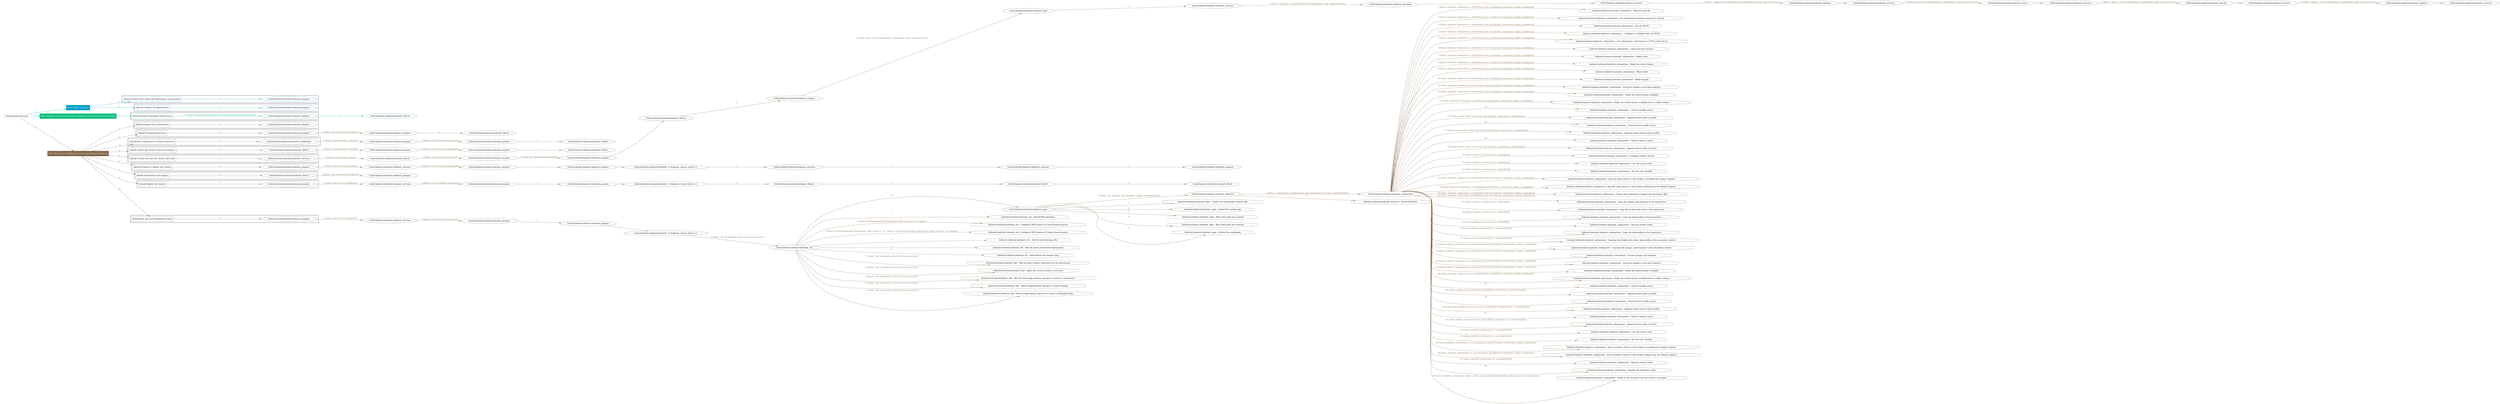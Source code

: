 digraph {
	graph [concentrate=true ordering=in rankdir=LR ratio=fill]
	edge [esep=5 sep=10]
	"kubeinit/playbook.yml" [id=root_node style=dotted]
	play_a00b20d2 [label="Play: Initial setup (1)" color="#039fc9" fontcolor="#ffffff" id=play_a00b20d2 shape=box style=filled tooltip=localhost]
	"kubeinit/playbook.yml" -> play_a00b20d2 [label="1 " color="#039fc9" fontcolor="#039fc9" id=edge_132c747d labeltooltip="1 " tooltip="1 "]
	subgraph "kubeinit.kubeinit.kubeinit_prepare" {
		role_2ebef977 [label="[role] kubeinit.kubeinit.kubeinit_prepare" color="#039fc9" id=role_2ebef977 tooltip="kubeinit.kubeinit.kubeinit_prepare"]
	}
	subgraph "kubeinit.kubeinit.kubeinit_prepare" {
		role_a22371ed [label="[role] kubeinit.kubeinit.kubeinit_prepare" color="#039fc9" id=role_a22371ed tooltip="kubeinit.kubeinit.kubeinit_prepare"]
	}
	subgraph "Play: Initial setup (1)" {
		play_a00b20d2 -> block_3db2f148 [label=1 color="#039fc9" fontcolor="#039fc9" id=edge_c7826193 labeltooltip=1 tooltip=1]
		subgraph cluster_block_3db2f148 {
			block_3db2f148 [label="[block] Gather facts about the deployment environment" color="#039fc9" id=block_3db2f148 labeltooltip="Gather facts about the deployment environment" shape=box tooltip="Gather facts about the deployment environment"]
			block_3db2f148 -> role_2ebef977 [label="1 " color="#039fc9" fontcolor="#039fc9" id=edge_3c41e23c labeltooltip="1 " tooltip="1 "]
		}
		play_a00b20d2 -> block_1c3f4b89 [label=2 color="#039fc9" fontcolor="#039fc9" id=edge_035593c6 labeltooltip=2 tooltip=2]
		subgraph cluster_block_1c3f4b89 {
			block_1c3f4b89 [label="[block] Prepare the hypervisors" color="#039fc9" id=block_1c3f4b89 labeltooltip="Prepare the hypervisors" shape=box tooltip="Prepare the hypervisors"]
			block_1c3f4b89 -> role_a22371ed [label="1 " color="#039fc9" fontcolor="#039fc9" id=edge_476cdb01 labeltooltip="1 " tooltip="1 "]
		}
	}
	play_6f5ecfb5 [label="Play: Prepare all hypervisor hosts to deploy service and cluster nodes (0)" color="#0cc07a" fontcolor="#ffffff" id=play_6f5ecfb5 shape=box style=filled tooltip="Play: Prepare all hypervisor hosts to deploy service and cluster nodes (0)"]
	"kubeinit/playbook.yml" -> play_6f5ecfb5 [label="2 " color="#0cc07a" fontcolor="#0cc07a" id=edge_efb1fdbf labeltooltip="2 " tooltip="2 "]
	subgraph "kubeinit.kubeinit.kubeinit_libvirt" {
		role_5cd519d1 [label="[role] kubeinit.kubeinit.kubeinit_libvirt" color="#0cc07a" id=role_5cd519d1 tooltip="kubeinit.kubeinit.kubeinit_libvirt"]
	}
	subgraph "kubeinit.kubeinit.kubeinit_prepare" {
		role_ea4a2857 [label="[role] kubeinit.kubeinit.kubeinit_prepare" color="#0cc07a" id=role_ea4a2857 tooltip="kubeinit.kubeinit.kubeinit_prepare"]
		role_ea4a2857 -> role_5cd519d1 [label="1 " color="#0cc07a" fontcolor="#0cc07a" id=edge_2c9260ae labeltooltip="1 " tooltip="1 "]
	}
	subgraph "Play: Prepare all hypervisor hosts to deploy service and cluster nodes (0)" {
		play_6f5ecfb5 -> block_d028ef0f [label=1 color="#0cc07a" fontcolor="#0cc07a" id=edge_e7b400aa labeltooltip=1 tooltip=1]
		subgraph cluster_block_d028ef0f {
			block_d028ef0f [label="[block] Prepare individual hypervisors" color="#0cc07a" id=block_d028ef0f labeltooltip="Prepare individual hypervisors" shape=box tooltip="Prepare individual hypervisors"]
			block_d028ef0f -> role_ea4a2857 [label="1 [when: inventory_hostname in hostvars['kubeinit-facts'].hypervisors]" color="#0cc07a" fontcolor="#0cc07a" id=edge_a7ad5789 labeltooltip="1 [when: inventory_hostname in hostvars['kubeinit-facts'].hypervisors]" tooltip="1 [when: inventory_hostname in hostvars['kubeinit-facts'].hypervisors]"]
		}
	}
	play_e134ed26 [label="Play: Run cluster deployment on prepared hypervisors (1)" color="#846748" fontcolor="#ffffff" id=play_e134ed26 shape=box style=filled tooltip=localhost]
	"kubeinit/playbook.yml" -> play_e134ed26 [label="3 " color="#846748" fontcolor="#846748" id=edge_800c6e82 labeltooltip="3 " tooltip="3 "]
	subgraph "kubeinit.kubeinit.kubeinit_prepare" {
		role_4a9887b5 [label="[role] kubeinit.kubeinit.kubeinit_prepare" color="#846748" id=role_4a9887b5 tooltip="kubeinit.kubeinit.kubeinit_prepare"]
	}
	subgraph "kubeinit.kubeinit.kubeinit_libvirt" {
		role_4f360199 [label="[role] kubeinit.kubeinit.kubeinit_libvirt" color="#846748" id=role_4f360199 tooltip="kubeinit.kubeinit.kubeinit_libvirt"]
	}
	subgraph "kubeinit.kubeinit.kubeinit_prepare" {
		role_fd67ac5b [label="[role] kubeinit.kubeinit.kubeinit_prepare" color="#846748" id=role_fd67ac5b tooltip="kubeinit.kubeinit.kubeinit_prepare"]
		role_fd67ac5b -> role_4f360199 [label="1 " color="#846748" fontcolor="#846748" id=edge_8d3b3e54 labeltooltip="1 " tooltip="1 "]
	}
	subgraph "kubeinit.kubeinit.kubeinit_prepare" {
		role_c5b03ec8 [label="[role] kubeinit.kubeinit.kubeinit_prepare" color="#846748" id=role_c5b03ec8 tooltip="kubeinit.kubeinit.kubeinit_prepare"]
		role_c5b03ec8 -> role_fd67ac5b [label="1 [when: not environment_prepared]" color="#846748" fontcolor="#846748" id=edge_a622c2c8 labeltooltip="1 [when: not environment_prepared]" tooltip="1 [when: not environment_prepared]"]
	}
	subgraph "kubeinit.kubeinit.kubeinit_libvirt" {
		role_87683a15 [label="[role] kubeinit.kubeinit.kubeinit_libvirt" color="#846748" id=role_87683a15 tooltip="kubeinit.kubeinit.kubeinit_libvirt"]
	}
	subgraph "kubeinit.kubeinit.kubeinit_prepare" {
		role_c22fefcb [label="[role] kubeinit.kubeinit.kubeinit_prepare" color="#846748" id=role_c22fefcb tooltip="kubeinit.kubeinit.kubeinit_prepare"]
		role_c22fefcb -> role_87683a15 [label="1 " color="#846748" fontcolor="#846748" id=edge_7d8d9f0f labeltooltip="1 " tooltip="1 "]
	}
	subgraph "kubeinit.kubeinit.kubeinit_prepare" {
		role_f8587dfc [label="[role] kubeinit.kubeinit.kubeinit_prepare" color="#846748" id=role_f8587dfc tooltip="kubeinit.kubeinit.kubeinit_prepare"]
		role_f8587dfc -> role_c22fefcb [label="1 [when: not environment_prepared]" color="#846748" fontcolor="#846748" id=edge_96d4c423 labeltooltip="1 [when: not environment_prepared]" tooltip="1 [when: not environment_prepared]"]
	}
	subgraph "kubeinit.kubeinit.kubeinit_validations" {
		role_d264ed26 [label="[role] kubeinit.kubeinit.kubeinit_validations" color="#846748" id=role_d264ed26 tooltip="kubeinit.kubeinit.kubeinit_validations"]
		role_d264ed26 -> role_f8587dfc [label="1 [when: not hypervisors_cleaned]" color="#846748" fontcolor="#846748" id=edge_e9b90038 labeltooltip="1 [when: not hypervisors_cleaned]" tooltip="1 [when: not hypervisors_cleaned]"]
	}
	subgraph "kubeinit.kubeinit.kubeinit_libvirt" {
		role_c325aa71 [label="[role] kubeinit.kubeinit.kubeinit_libvirt" color="#846748" id=role_c325aa71 tooltip="kubeinit.kubeinit.kubeinit_libvirt"]
	}
	subgraph "kubeinit.kubeinit.kubeinit_prepare" {
		role_740506e5 [label="[role] kubeinit.kubeinit.kubeinit_prepare" color="#846748" id=role_740506e5 tooltip="kubeinit.kubeinit.kubeinit_prepare"]
		role_740506e5 -> role_c325aa71 [label="1 " color="#846748" fontcolor="#846748" id=edge_ed3e0d08 labeltooltip="1 " tooltip="1 "]
	}
	subgraph "kubeinit.kubeinit.kubeinit_prepare" {
		role_a6cbbd68 [label="[role] kubeinit.kubeinit.kubeinit_prepare" color="#846748" id=role_a6cbbd68 tooltip="kubeinit.kubeinit.kubeinit_prepare"]
		role_a6cbbd68 -> role_740506e5 [label="1 [when: not environment_prepared]" color="#846748" fontcolor="#846748" id=edge_0f4193e9 labeltooltip="1 [when: not environment_prepared]" tooltip="1 [when: not environment_prepared]"]
	}
	subgraph "kubeinit.kubeinit.kubeinit_libvirt" {
		role_a31e4c7b [label="[role] kubeinit.kubeinit.kubeinit_libvirt" color="#846748" id=role_a31e4c7b tooltip="kubeinit.kubeinit.kubeinit_libvirt"]
		role_a31e4c7b -> role_a6cbbd68 [label="1 [when: not hypervisors_cleaned]" color="#846748" fontcolor="#846748" id=edge_f3ea4a6d labeltooltip="1 [when: not hypervisors_cleaned]" tooltip="1 [when: not hypervisors_cleaned]"]
	}
	subgraph "kubeinit.kubeinit.kubeinit_services" {
		role_ce95ff40 [label="[role] kubeinit.kubeinit.kubeinit_services" color="#846748" id=role_ce95ff40 tooltip="kubeinit.kubeinit.kubeinit_services"]
	}
	subgraph "kubeinit.kubeinit.kubeinit_registry" {
		role_382c8f1c [label="[role] kubeinit.kubeinit.kubeinit_registry" color="#846748" id=role_382c8f1c tooltip="kubeinit.kubeinit.kubeinit_registry"]
		role_382c8f1c -> role_ce95ff40 [label="1 " color="#846748" fontcolor="#846748" id=edge_7f1e09dc labeltooltip="1 " tooltip="1 "]
	}
	subgraph "kubeinit.kubeinit.kubeinit_services" {
		role_ca11fb03 [label="[role] kubeinit.kubeinit.kubeinit_services" color="#846748" id=role_ca11fb03 tooltip="kubeinit.kubeinit.kubeinit_services"]
		role_ca11fb03 -> role_382c8f1c [label="1 [when: 'registry' in hostvars[kubeinit_deployment_node_name].services]" color="#846748" fontcolor="#846748" id=edge_636ce687 labeltooltip="1 [when: 'registry' in hostvars[kubeinit_deployment_node_name].services]" tooltip="1 [when: 'registry' in hostvars[kubeinit_deployment_node_name].services]"]
	}
	subgraph "kubeinit.kubeinit.kubeinit_apache" {
		role_fa53d25f [label="[role] kubeinit.kubeinit.kubeinit_apache" color="#846748" id=role_fa53d25f tooltip="kubeinit.kubeinit.kubeinit_apache"]
		role_fa53d25f -> role_ca11fb03 [label="1 " color="#846748" fontcolor="#846748" id=edge_83d0daec labeltooltip="1 " tooltip="1 "]
	}
	subgraph "kubeinit.kubeinit.kubeinit_services" {
		role_d52f5a54 [label="[role] kubeinit.kubeinit.kubeinit_services" color="#846748" id=role_d52f5a54 tooltip="kubeinit.kubeinit.kubeinit_services"]
		role_d52f5a54 -> role_fa53d25f [label="1 [when: 'apache' in hostvars[kubeinit_deployment_node_name].services]" color="#846748" fontcolor="#846748" id=edge_1951a5fe labeltooltip="1 [when: 'apache' in hostvars[kubeinit_deployment_node_name].services]" tooltip="1 [when: 'apache' in hostvars[kubeinit_deployment_node_name].services]"]
	}
	subgraph "kubeinit.kubeinit.kubeinit_nexus" {
		role_a3642147 [label="[role] kubeinit.kubeinit.kubeinit_nexus" color="#846748" id=role_a3642147 tooltip="kubeinit.kubeinit.kubeinit_nexus"]
		role_a3642147 -> role_d52f5a54 [label="1 " color="#846748" fontcolor="#846748" id=edge_a206d997 labeltooltip="1 " tooltip="1 "]
	}
	subgraph "kubeinit.kubeinit.kubeinit_services" {
		role_adffaf62 [label="[role] kubeinit.kubeinit.kubeinit_services" color="#846748" id=role_adffaf62 tooltip="kubeinit.kubeinit.kubeinit_services"]
		role_adffaf62 -> role_a3642147 [label="1 [when: 'nexus' in hostvars[kubeinit_deployment_node_name].services]" color="#846748" fontcolor="#846748" id=edge_bc378607 labeltooltip="1 [when: 'nexus' in hostvars[kubeinit_deployment_node_name].services]" tooltip="1 [when: 'nexus' in hostvars[kubeinit_deployment_node_name].services]"]
	}
	subgraph "kubeinit.kubeinit.kubeinit_haproxy" {
		role_5db7946e [label="[role] kubeinit.kubeinit.kubeinit_haproxy" color="#846748" id=role_5db7946e tooltip="kubeinit.kubeinit.kubeinit_haproxy"]
		role_5db7946e -> role_adffaf62 [label="1 " color="#846748" fontcolor="#846748" id=edge_e5adfaf1 labeltooltip="1 " tooltip="1 "]
	}
	subgraph "kubeinit.kubeinit.kubeinit_services" {
		role_53c39d64 [label="[role] kubeinit.kubeinit.kubeinit_services" color="#846748" id=role_53c39d64 tooltip="kubeinit.kubeinit.kubeinit_services"]
		role_53c39d64 -> role_5db7946e [label="1 [when: 'haproxy' in hostvars[kubeinit_deployment_node_name].services]" color="#846748" fontcolor="#846748" id=edge_70070496 labeltooltip="1 [when: 'haproxy' in hostvars[kubeinit_deployment_node_name].services]" tooltip="1 [when: 'haproxy' in hostvars[kubeinit_deployment_node_name].services]"]
	}
	subgraph "kubeinit.kubeinit.kubeinit_dnsmasq" {
		role_63e901c4 [label="[role] kubeinit.kubeinit.kubeinit_dnsmasq" color="#846748" id=role_63e901c4 tooltip="kubeinit.kubeinit.kubeinit_dnsmasq"]
		role_63e901c4 -> role_53c39d64 [label="1 " color="#846748" fontcolor="#846748" id=edge_e3c0cf3b labeltooltip="1 " tooltip="1 "]
	}
	subgraph "kubeinit.kubeinit.kubeinit_services" {
		role_d77b2276 [label="[role] kubeinit.kubeinit.kubeinit_services" color="#846748" id=role_d77b2276 tooltip="kubeinit.kubeinit.kubeinit_services"]
		role_d77b2276 -> role_63e901c4 [label="1 [when: 'dnsmasq' in hostvars[kubeinit_deployment_node_name].services]" color="#846748" fontcolor="#846748" id=edge_1a65099a labeltooltip="1 [when: 'dnsmasq' in hostvars[kubeinit_deployment_node_name].services]" tooltip="1 [when: 'dnsmasq' in hostvars[kubeinit_deployment_node_name].services]"]
	}
	subgraph "kubeinit.kubeinit.kubeinit_bind" {
		role_e69a4b8b [label="[role] kubeinit.kubeinit.kubeinit_bind" color="#846748" id=role_e69a4b8b tooltip="kubeinit.kubeinit.kubeinit_bind"]
		role_e69a4b8b -> role_d77b2276 [label="1 " color="#846748" fontcolor="#846748" id=edge_4f7e9da8 labeltooltip="1 " tooltip="1 "]
	}
	subgraph "kubeinit.kubeinit.kubeinit_prepare" {
		role_009ad46e [label="[role] kubeinit.kubeinit.kubeinit_prepare" color="#846748" id=role_009ad46e tooltip="kubeinit.kubeinit.kubeinit_prepare"]
		role_009ad46e -> role_e69a4b8b [label="1 [when: 'bind' in hostvars[kubeinit_deployment_node_name].services]" color="#846748" fontcolor="#846748" id=edge_e29c549e labeltooltip="1 [when: 'bind' in hostvars[kubeinit_deployment_node_name].services]" tooltip="1 [when: 'bind' in hostvars[kubeinit_deployment_node_name].services]"]
	}
	subgraph "kubeinit.kubeinit.kubeinit_libvirt" {
		role_12bd8be7 [label="[role] kubeinit.kubeinit.kubeinit_libvirt" color="#846748" id=role_12bd8be7 tooltip="kubeinit.kubeinit.kubeinit_libvirt"]
		role_12bd8be7 -> role_009ad46e [label="1 " color="#846748" fontcolor="#846748" id=edge_9cd0e9e0 labeltooltip="1 " tooltip="1 "]
	}
	subgraph "kubeinit.kubeinit.kubeinit_prepare" {
		role_48c2afa7 [label="[role] kubeinit.kubeinit.kubeinit_prepare" color="#846748" id=role_48c2afa7 tooltip="kubeinit.kubeinit.kubeinit_prepare"]
		role_48c2afa7 -> role_12bd8be7 [label="1 " color="#846748" fontcolor="#846748" id=edge_358870c9 labeltooltip="1 " tooltip="1 "]
	}
	subgraph "kubeinit.kubeinit.kubeinit_prepare" {
		role_58c58d55 [label="[role] kubeinit.kubeinit.kubeinit_prepare" color="#846748" id=role_58c58d55 tooltip="kubeinit.kubeinit.kubeinit_prepare"]
		role_58c58d55 -> role_48c2afa7 [label="1 [when: not environment_prepared]" color="#846748" fontcolor="#846748" id=edge_57b161c9 labeltooltip="1 [when: not environment_prepared]" tooltip="1 [when: not environment_prepared]"]
	}
	subgraph "kubeinit.kubeinit.kubeinit_libvirt" {
		role_df78c24c [label="[role] kubeinit.kubeinit.kubeinit_libvirt" color="#846748" id=role_df78c24c tooltip="kubeinit.kubeinit.kubeinit_libvirt"]
		role_df78c24c -> role_58c58d55 [label="1 [when: not hypervisors_cleaned]" color="#846748" fontcolor="#846748" id=edge_5b501bbd labeltooltip="1 [when: not hypervisors_cleaned]" tooltip="1 [when: not hypervisors_cleaned]"]
	}
	subgraph "kubeinit.kubeinit.kubeinit_services" {
		role_1e4c1fb5 [label="[role] kubeinit.kubeinit.kubeinit_services" color="#846748" id=role_1e4c1fb5 tooltip="kubeinit.kubeinit.kubeinit_services"]
		role_1e4c1fb5 -> role_df78c24c [label="1 [when: not network_created]" color="#846748" fontcolor="#846748" id=edge_a66929d1 labeltooltip="1 [when: not network_created]" tooltip="1 [when: not network_created]"]
	}
	subgraph "kubeinit.kubeinit.kubeinit_prepare" {
		role_dde4d39c [label="[role] kubeinit.kubeinit.kubeinit_prepare" color="#846748" id=role_dde4d39c tooltip="kubeinit.kubeinit.kubeinit_prepare"]
	}
	subgraph "kubeinit.kubeinit.kubeinit_services" {
		role_0b308856 [label="[role] kubeinit.kubeinit.kubeinit_services" color="#846748" id=role_0b308856 tooltip="kubeinit.kubeinit.kubeinit_services"]
		role_0b308856 -> role_dde4d39c [label="1 " color="#846748" fontcolor="#846748" id=edge_389929e2 labeltooltip="1 " tooltip="1 "]
	}
	subgraph "kubeinit.kubeinit.kubeinit_services" {
		role_38185746 [label="[role] kubeinit.kubeinit.kubeinit_services" color="#846748" id=role_38185746 tooltip="kubeinit.kubeinit.kubeinit_services"]
		role_38185746 -> role_0b308856 [label="1 " color="#846748" fontcolor="#846748" id=edge_74334aca labeltooltip="1 " tooltip="1 "]
	}
	subgraph "kubeinit.kubeinit.kubeinit_{{ kubeinit_cluster_distro }}" {
		role_763a0b13 [label="[role] kubeinit.kubeinit.kubeinit_{{ kubeinit_cluster_distro }}" color="#846748" id=role_763a0b13 tooltip="kubeinit.kubeinit.kubeinit_{{ kubeinit_cluster_distro }}"]
		role_763a0b13 -> role_38185746 [label="1 " color="#846748" fontcolor="#846748" id=edge_e6d3e019 labeltooltip="1 " tooltip="1 "]
	}
	subgraph "kubeinit.kubeinit.kubeinit_prepare" {
		role_3f881f68 [label="[role] kubeinit.kubeinit.kubeinit_prepare" color="#846748" id=role_3f881f68 tooltip="kubeinit.kubeinit.kubeinit_prepare"]
		role_3f881f68 -> role_763a0b13 [label="1 " color="#846748" fontcolor="#846748" id=edge_07883fa5 labeltooltip="1 " tooltip="1 "]
	}
	subgraph "kubeinit.kubeinit.kubeinit_prepare" {
		role_e0560117 [label="[role] kubeinit.kubeinit.kubeinit_prepare" color="#846748" id=role_e0560117 tooltip="kubeinit.kubeinit.kubeinit_prepare"]
		role_e0560117 -> role_3f881f68 [label="1 " color="#846748" fontcolor="#846748" id=edge_8e7cdda5 labeltooltip="1 " tooltip="1 "]
	}
	subgraph "kubeinit.kubeinit.kubeinit_services" {
		role_94e26ad2 [label="[role] kubeinit.kubeinit.kubeinit_services" color="#846748" id=role_94e26ad2 tooltip="kubeinit.kubeinit.kubeinit_services"]
		role_94e26ad2 -> role_e0560117 [label="1 [when: not environment_prepared]" color="#846748" fontcolor="#846748" id=edge_685a9653 labeltooltip="1 [when: not environment_prepared]" tooltip="1 [when: not environment_prepared]"]
	}
	subgraph "kubeinit.kubeinit.kubeinit_prepare" {
		role_56a9c671 [label="[role] kubeinit.kubeinit.kubeinit_prepare" color="#846748" id=role_56a9c671 tooltip="kubeinit.kubeinit.kubeinit_prepare"]
		role_56a9c671 -> role_94e26ad2 [label="1 [when: not services_prepared]" color="#846748" fontcolor="#846748" id=edge_604e95d0 labeltooltip="1 [when: not services_prepared]" tooltip="1 [when: not services_prepared]"]
	}
	subgraph "kubeinit.kubeinit.kubeinit_prepare" {
		role_f8b99062 [label="[role] kubeinit.kubeinit.kubeinit_prepare" color="#846748" id=role_f8b99062 tooltip="kubeinit.kubeinit.kubeinit_prepare"]
	}
	subgraph "kubeinit.kubeinit.kubeinit_libvirt" {
		role_1750cc1e [label="[role] kubeinit.kubeinit.kubeinit_libvirt" color="#846748" id=role_1750cc1e tooltip="kubeinit.kubeinit.kubeinit_libvirt"]
		role_1750cc1e -> role_f8b99062 [label="1 [when: not environment_prepared]" color="#846748" fontcolor="#846748" id=edge_ecf6e7ea labeltooltip="1 [when: not environment_prepared]" tooltip="1 [when: not environment_prepared]"]
	}
	subgraph "kubeinit.kubeinit.kubeinit_libvirt" {
		role_93dc353d [label="[role] kubeinit.kubeinit.kubeinit_libvirt" color="#846748" id=role_93dc353d tooltip="kubeinit.kubeinit.kubeinit_libvirt"]
	}
	subgraph "kubeinit.kubeinit.kubeinit_libvirt" {
		role_6fa7d734 [label="[role] kubeinit.kubeinit.kubeinit_libvirt" color="#846748" id=role_6fa7d734 tooltip="kubeinit.kubeinit.kubeinit_libvirt"]
		role_6fa7d734 -> role_93dc353d [label="1 " color="#846748" fontcolor="#846748" id=edge_212b774c labeltooltip="1 " tooltip="1 "]
	}
	subgraph "kubeinit.kubeinit.kubeinit_libvirt" {
		role_1175ffe0 [label="[role] kubeinit.kubeinit.kubeinit_libvirt" color="#846748" id=role_1175ffe0 tooltip="kubeinit.kubeinit.kubeinit_libvirt"]
		role_1175ffe0 -> role_6fa7d734 [label="1 " color="#846748" fontcolor="#846748" id=edge_0654b4d1 labeltooltip="1 " tooltip="1 "]
	}
	subgraph "kubeinit.kubeinit.kubeinit_{{ kubeinit_cluster_distro }}" {
		role_dbf16c50 [label="[role] kubeinit.kubeinit.kubeinit_{{ kubeinit_cluster_distro }}" color="#846748" id=role_dbf16c50 tooltip="kubeinit.kubeinit.kubeinit_{{ kubeinit_cluster_distro }}"]
		role_dbf16c50 -> role_1175ffe0 [label="1 " color="#846748" fontcolor="#846748" id=edge_9076f462 labeltooltip="1 " tooltip="1 "]
	}
	subgraph "kubeinit.kubeinit.kubeinit_prepare" {
		role_7b4aedeb [label="[role] kubeinit.kubeinit.kubeinit_prepare" color="#846748" id=role_7b4aedeb tooltip="kubeinit.kubeinit.kubeinit_prepare"]
		role_7b4aedeb -> role_dbf16c50 [label="1 " color="#846748" fontcolor="#846748" id=edge_77908b6f labeltooltip="1 " tooltip="1 "]
	}
	subgraph "kubeinit.kubeinit.kubeinit_prepare" {
		role_6a7f103e [label="[role] kubeinit.kubeinit.kubeinit_prepare" color="#846748" id=role_6a7f103e tooltip="kubeinit.kubeinit.kubeinit_prepare"]
		role_6a7f103e -> role_7b4aedeb [label="1 " color="#846748" fontcolor="#846748" id=edge_22a4b351 labeltooltip="1 " tooltip="1 "]
	}
	subgraph "kubeinit.kubeinit.kubeinit_services" {
		role_d98122f8 [label="[role] kubeinit.kubeinit.kubeinit_services" color="#846748" id=role_d98122f8 tooltip="kubeinit.kubeinit.kubeinit_services"]
		role_d98122f8 -> role_6a7f103e [label="1 [when: not environment_prepared]" color="#846748" fontcolor="#846748" id=edge_bef621c7 labeltooltip="1 [when: not environment_prepared]" tooltip="1 [when: not environment_prepared]"]
	}
	subgraph "kubeinit.kubeinit.kubeinit_prepare" {
		role_76e59167 [label="[role] kubeinit.kubeinit.kubeinit_prepare" color="#846748" id=role_76e59167 tooltip="kubeinit.kubeinit.kubeinit_prepare"]
		role_76e59167 -> role_d98122f8 [label="1 [when: not services_prepared]" color="#846748" fontcolor="#846748" id=edge_1d49f962 labeltooltip="1 [when: not services_prepared]" tooltip="1 [when: not services_prepared]"]
	}
	subgraph "kubeinit.kubeinit.kubeinit_submariner" {
		role_4130150e [label="[role] kubeinit.kubeinit.kubeinit_submariner" color="#846748" id=role_4130150e tooltip="kubeinit.kubeinit.kubeinit_submariner"]
		task_443047b4 [label="kubeinit.kubeinit.kubeinit_submariner : Remove repo file" color="#846748" id=task_443047b4 shape=octagon tooltip="kubeinit.kubeinit.kubeinit_submariner : Remove repo file"]
		role_4130150e -> task_443047b4 [label="1 [when: kubeinit_submariner_is_broker|bool and not kubeinit_submariner_deploy_stable|bool]" color="#846748" fontcolor="#846748" id=edge_d341cd9a labeltooltip="1 [when: kubeinit_submariner_is_broker|bool and not kubeinit_submariner_deploy_stable|bool]" tooltip="1 [when: kubeinit_submariner_is_broker|bool and not kubeinit_submariner_deploy_stable|bool]"]
		task_8ac2a55c [label="kubeinit.kubeinit.kubeinit_submariner : Get submariner-operator repository content" color="#846748" id=task_8ac2a55c shape=octagon tooltip="kubeinit.kubeinit.kubeinit_submariner : Get submariner-operator repository content"]
		role_4130150e -> task_8ac2a55c [label="2 [when: kubeinit_submariner_is_broker|bool and not kubeinit_submariner_deploy_stable|bool]" color="#846748" fontcolor="#846748" id=edge_f02659e2 labeltooltip="2 [when: kubeinit_submariner_is_broker|bool and not kubeinit_submariner_deploy_stable|bool]" tooltip="2 [when: kubeinit_submariner_is_broker|bool and not kubeinit_submariner_deploy_stable|bool]"]
		task_9e3eb20c [label="kubeinit.kubeinit.kubeinit_submariner : Get the PR ID" color="#846748" id=task_9e3eb20c shape=octagon tooltip="kubeinit.kubeinit.kubeinit_submariner : Get the PR ID"]
		role_4130150e -> task_9e3eb20c [label="3 [when: kubeinit_submariner_is_broker|bool and not kubeinit_submariner_deploy_stable|bool]" color="#846748" fontcolor="#846748" id=edge_dba4abd1 labeltooltip="3 [when: kubeinit_submariner_is_broker|bool and not kubeinit_submariner_deploy_stable|bool]" tooltip="3 [when: kubeinit_submariner_is_broker|bool and not kubeinit_submariner_deploy_stable|bool]"]
		task_f954184b [label="kubeinit.kubeinit.kubeinit_submariner : Configure a variable with the PR ID" color="#846748" id=task_f954184b shape=octagon tooltip="kubeinit.kubeinit.kubeinit_submariner : Configure a variable with the PR ID"]
		role_4130150e -> task_f954184b [label="4 [when: kubeinit_submariner_is_broker|bool and not kubeinit_submariner_deploy_stable|bool]" color="#846748" fontcolor="#846748" id=edge_2e92c28a labeltooltip="4 [when: kubeinit_submariner_is_broker|bool and not kubeinit_submariner_deploy_stable|bool]" tooltip="4 [when: kubeinit_submariner_is_broker|bool and not kubeinit_submariner_deploy_stable|bool]"]
		task_9a6837e4 [label="kubeinit.kubeinit.kubeinit_submariner : Get submariner code based on a PR or from devel" color="#846748" id=task_9a6837e4 shape=octagon tooltip="kubeinit.kubeinit.kubeinit_submariner : Get submariner code based on a PR or from devel"]
		role_4130150e -> task_9a6837e4 [label="5 [when: kubeinit_submariner_is_broker|bool and not kubeinit_submariner_deploy_stable|bool]" color="#846748" fontcolor="#846748" id=edge_79e6c4b5 labeltooltip="5 [when: kubeinit_submariner_is_broker|bool and not kubeinit_submariner_deploy_stable|bool]" tooltip="5 [when: kubeinit_submariner_is_broker|bool and not kubeinit_submariner_deploy_stable|bool]"]
		task_2d764e11 [label="kubeinit.kubeinit.kubeinit_submariner : Clean previous images" color="#846748" id=task_2d764e11 shape=octagon tooltip="kubeinit.kubeinit.kubeinit_submariner : Clean previous images"]
		role_4130150e -> task_2d764e11 [label="6 [when: kubeinit_submariner_is_broker|bool and not kubeinit_submariner_deploy_stable|bool]" color="#846748" fontcolor="#846748" id=edge_1fd60c90 labeltooltip="6 [when: kubeinit_submariner_is_broker|bool and not kubeinit_submariner_deploy_stable|bool]" tooltip="6 [when: kubeinit_submariner_is_broker|bool and not kubeinit_submariner_deploy_stable|bool]"]
		task_45ebe399 [label="kubeinit.kubeinit.kubeinit_submariner : Make clean" color="#846748" id=task_45ebe399 shape=octagon tooltip="kubeinit.kubeinit.kubeinit_submariner : Make clean"]
		role_4130150e -> task_45ebe399 [label="7 [when: kubeinit_submariner_is_broker|bool and not kubeinit_submariner_deploy_stable|bool]" color="#846748" fontcolor="#846748" id=edge_8b296d6f labeltooltip="7 [when: kubeinit_submariner_is_broker|bool and not kubeinit_submariner_deploy_stable|bool]" tooltip="7 [when: kubeinit_submariner_is_broker|bool and not kubeinit_submariner_deploy_stable|bool]"]
		task_abbbabd9 [label="kubeinit.kubeinit.kubeinit_submariner : Make the subctl binary" color="#846748" id=task_abbbabd9 shape=octagon tooltip="kubeinit.kubeinit.kubeinit_submariner : Make the subctl binary"]
		role_4130150e -> task_abbbabd9 [label="8 [when: kubeinit_submariner_is_broker|bool and not kubeinit_submariner_deploy_stable|bool]" color="#846748" fontcolor="#846748" id=edge_8f669392 labeltooltip="8 [when: kubeinit_submariner_is_broker|bool and not kubeinit_submariner_deploy_stable|bool]" tooltip="8 [when: kubeinit_submariner_is_broker|bool and not kubeinit_submariner_deploy_stable|bool]"]
		task_59830536 [label="kubeinit.kubeinit.kubeinit_submariner : Make build" color="#846748" id=task_59830536 shape=octagon tooltip="kubeinit.kubeinit.kubeinit_submariner : Make build"]
		role_4130150e -> task_59830536 [label="9 [when: kubeinit_submariner_is_broker|bool and not kubeinit_submariner_deploy_stable|bool]" color="#846748" fontcolor="#846748" id=edge_fc3691b5 labeltooltip="9 [when: kubeinit_submariner_is_broker|bool and not kubeinit_submariner_deploy_stable|bool]" tooltip="9 [when: kubeinit_submariner_is_broker|bool and not kubeinit_submariner_deploy_stable|bool]"]
		task_b719daae [label="kubeinit.kubeinit.kubeinit_submariner : Make images" color="#846748" id=task_b719daae shape=octagon tooltip="kubeinit.kubeinit.kubeinit_submariner : Make images"]
		role_4130150e -> task_b719daae [label="10 [when: kubeinit_submariner_is_broker|bool and not kubeinit_submariner_deploy_stable|bool]" color="#846748" fontcolor="#846748" id=edge_c0ecca57 labeltooltip="10 [when: kubeinit_submariner_is_broker|bool and not kubeinit_submariner_deploy_stable|bool]" tooltip="10 [when: kubeinit_submariner_is_broker|bool and not kubeinit_submariner_deploy_stable|bool]"]
		task_1749282c [label="kubeinit.kubeinit.kubeinit_submariner : Push the images to the local registry" color="#846748" id=task_1749282c shape=octagon tooltip="kubeinit.kubeinit.kubeinit_submariner : Push the images to the local registry"]
		role_4130150e -> task_1749282c [label="11 [when: kubeinit_submariner_is_broker|bool and not kubeinit_submariner_deploy_stable|bool]" color="#846748" fontcolor="#846748" id=edge_444cc015 labeltooltip="11 [when: kubeinit_submariner_is_broker|bool and not kubeinit_submariner_deploy_stable|bool]" tooltip="11 [when: kubeinit_submariner_is_broker|bool and not kubeinit_submariner_deploy_stable|bool]"]
		task_d39d0063 [label="kubeinit.kubeinit.kubeinit_submariner : Make the subctl binary available" color="#846748" id=task_d39d0063 shape=octagon tooltip="kubeinit.kubeinit.kubeinit_submariner : Make the subctl binary available"]
		role_4130150e -> task_d39d0063 [label="12 [when: kubeinit_submariner_is_broker|bool and not kubeinit_submariner_deploy_stable|bool]" color="#846748" fontcolor="#846748" id=edge_73aa4dc6 labeltooltip="12 [when: kubeinit_submariner_is_broker|bool and not kubeinit_submariner_deploy_stable|bool]" tooltip="12 [when: kubeinit_submariner_is_broker|bool and not kubeinit_submariner_deploy_stable|bool]"]
		task_80710cf3 [label="kubeinit.kubeinit.kubeinit_submariner : Make the subctl binary available from a stable release" color="#846748" id=task_80710cf3 shape=octagon tooltip="kubeinit.kubeinit.kubeinit_submariner : Make the subctl binary available from a stable release"]
		role_4130150e -> task_80710cf3 [label="13 [when: kubeinit_submariner_is_broker|bool and kubeinit_submariner_deploy_stable|bool]" color="#846748" fontcolor="#846748" id=edge_e4f94011 labeltooltip="13 [when: kubeinit_submariner_is_broker|bool and kubeinit_submariner_deploy_stable|bool]" tooltip="13 [when: kubeinit_submariner_is_broker|bool and kubeinit_submariner_deploy_stable|bool]"]
		task_40c8fdf7 [label="kubeinit.kubeinit.kubeinit_submariner : Check if profile exists" color="#846748" id=task_40c8fdf7 shape=octagon tooltip="kubeinit.kubeinit.kubeinit_submariner : Check if profile exists"]
		role_4130150e -> task_40c8fdf7 [label="14 " color="#846748" fontcolor="#846748" id=edge_a46b88da labeltooltip="14 " tooltip="14 "]
		task_b86096a1 [label="kubeinit.kubeinit.kubeinit_submariner : Append subctl path to profile" color="#846748" id=task_b86096a1 shape=octagon tooltip="kubeinit.kubeinit.kubeinit_submariner : Append subctl path to profile"]
		role_4130150e -> task_b86096a1 [label="15 [when: profile_exists.stat.exists and kubeinit_submariner_is_broker|bool]" color="#846748" fontcolor="#846748" id=edge_d10efb6e labeltooltip="15 [when: profile_exists.stat.exists and kubeinit_submariner_is_broker|bool]" tooltip="15 [when: profile_exists.stat.exists and kubeinit_submariner_is_broker|bool]"]
		task_de2a0e44 [label="kubeinit.kubeinit.kubeinit_submariner : Check if bash_profile exists" color="#846748" id=task_de2a0e44 shape=octagon tooltip="kubeinit.kubeinit.kubeinit_submariner : Check if bash_profile exists"]
		role_4130150e -> task_de2a0e44 [label="16 " color="#846748" fontcolor="#846748" id=edge_2a31010f labeltooltip="16 " tooltip="16 "]
		task_6735e633 [label="kubeinit.kubeinit.kubeinit_submariner : Append subctl path to bash_profile" color="#846748" id=task_6735e633 shape=octagon tooltip="kubeinit.kubeinit.kubeinit_submariner : Append subctl path to bash_profile"]
		role_4130150e -> task_6735e633 [label="17 [when: bash_profile_exists.stat.exists and kubeinit_submariner_is_broker|bool]" color="#846748" fontcolor="#846748" id=edge_02d330af labeltooltip="17 [when: bash_profile_exists.stat.exists and kubeinit_submariner_is_broker|bool]" tooltip="17 [when: bash_profile_exists.stat.exists and kubeinit_submariner_is_broker|bool]"]
		task_79b51aec [label="kubeinit.kubeinit.kubeinit_submariner : Check if bashrc exists" color="#846748" id=task_79b51aec shape=octagon tooltip="kubeinit.kubeinit.kubeinit_submariner : Check if bashrc exists"]
		role_4130150e -> task_79b51aec [label="18 " color="#846748" fontcolor="#846748" id=edge_b2ab9363 labeltooltip="18 " tooltip="18 "]
		task_424513a8 [label="kubeinit.kubeinit.kubeinit_submariner : Append subctl path to bashrc" color="#846748" id=task_424513a8 shape=octagon tooltip="kubeinit.kubeinit.kubeinit_submariner : Append subctl path to bashrc"]
		role_4130150e -> task_424513a8 [label="19 [when: bashrc_exists.stat.exists and kubeinit_submariner_is_broker|bool]" color="#846748" fontcolor="#846748" id=edge_71cf73e1 labeltooltip="19 [when: bashrc_exists.stat.exists and kubeinit_submariner_is_broker|bool]" tooltip="19 [when: bashrc_exists.stat.exists and kubeinit_submariner_is_broker|bool]"]
		task_bb5c5354 [label="kubeinit.kubeinit.kubeinit_submariner : Configure broker cluster" color="#846748" id=task_bb5c5354 shape=octagon tooltip="kubeinit.kubeinit.kubeinit_submariner : Configure broker cluster"]
		role_4130150e -> task_bb5c5354 [label="20 [when: kubeinit_submariner_is_broker|bool]" color="#846748" fontcolor="#846748" id=edge_7007fdf9 labeltooltip="20 [when: kubeinit_submariner_is_broker|bool]" tooltip="20 [when: kubeinit_submariner_is_broker|bool]"]
		task_f8e49cb9 [label="kubeinit.kubeinit.kubeinit_submariner : Get the service cidr" color="#846748" id=task_f8e49cb9 shape=octagon tooltip="kubeinit.kubeinit.kubeinit_submariner : Get the service cidr"]
		role_4130150e -> task_f8e49cb9 [label="21 [when: kubeinit_submariner_is_broker|bool]" color="#846748" fontcolor="#846748" id=edge_b2fa6f04 labeltooltip="21 [when: kubeinit_submariner_is_broker|bool]" tooltip="21 [when: kubeinit_submariner_is_broker|bool]"]
		task_8ff3fba6 [label="kubeinit.kubeinit.kubeinit_submariner : Set the cidr variable" color="#846748" id=task_8ff3fba6 shape=octagon tooltip="kubeinit.kubeinit.kubeinit_submariner : Set the cidr variable"]
		role_4130150e -> task_8ff3fba6 [label="22 [when: kubeinit_submariner_is_broker|bool]" color="#846748" fontcolor="#846748" id=edge_624ec620 labeltooltip="22 [when: kubeinit_submariner_is_broker|bool]" tooltip="22 [when: kubeinit_submariner_is_broker|bool]"]
		task_2b1ca095 [label="kubeinit.kubeinit.kubeinit_submariner : Join the main cluster to the broker overriding the images registry" color="#846748" id=task_2b1ca095 shape=octagon tooltip="kubeinit.kubeinit.kubeinit_submariner : Join the main cluster to the broker overriding the images registry"]
		role_4130150e -> task_2b1ca095 [label="23 [when: kubeinit_submariner_is_broker|bool and not kubeinit_submariner_deploy_stable|bool]" color="#846748" fontcolor="#846748" id=edge_83df97ce labeltooltip="23 [when: kubeinit_submariner_is_broker|bool and not kubeinit_submariner_deploy_stable|bool]" tooltip="23 [when: kubeinit_submariner_is_broker|bool and not kubeinit_submariner_deploy_stable|bool]"]
		task_7389d536 [label="kubeinit.kubeinit.kubeinit_submariner : Join the main cluster to the broker pulling from the default registry" color="#846748" id=task_7389d536 shape=octagon tooltip="kubeinit.kubeinit.kubeinit_submariner : Join the main cluster to the broker pulling from the default registry"]
		role_4130150e -> task_7389d536 [label="24 [when: kubeinit_submariner_is_broker|bool and kubeinit_submariner_deploy_stable|bool]" color="#846748" fontcolor="#846748" id=edge_33738cab labeltooltip="24 [when: kubeinit_submariner_is_broker|bool and kubeinit_submariner_deploy_stable|bool]" tooltip="24 [when: kubeinit_submariner_is_broker|bool and kubeinit_submariner_deploy_stable|bool]"]
		task_82ff0ed7 [label="kubeinit.kubeinit.kubeinit_submariner : Export the submariner images and the binary files" color="#846748" id=task_82ff0ed7 shape=octagon tooltip="kubeinit.kubeinit.kubeinit_submariner : Export the submariner images and the binary files"]
		role_4130150e -> task_82ff0ed7 [label="25 [when: kubeinit_submariner_is_broker|bool and not kubeinit_submariner_deploy_stable|bool]" color="#846748" fontcolor="#846748" id=edge_a39122f3 labeltooltip="25 [when: kubeinit_submariner_is_broker|bool and not kubeinit_submariner_deploy_stable|bool]" tooltip="25 [when: kubeinit_submariner_is_broker|bool and not kubeinit_submariner_deploy_stable|bool]"]
		task_7a873fcc [label="kubeinit.kubeinit.kubeinit_submariner : Copy the images and binaries to the hypervisor" color="#846748" id=task_7a873fcc shape=octagon tooltip="kubeinit.kubeinit.kubeinit_submariner : Copy the images and binaries to the hypervisor"]
		role_4130150e -> task_7a873fcc [label="26 [when: kubeinit_submariner_is_broker|bool and not kubeinit_submariner_deploy_stable|bool]" color="#846748" fontcolor="#846748" id=edge_b2569fea labeltooltip="26 [when: kubeinit_submariner_is_broker|bool and not kubeinit_submariner_deploy_stable|bool]" tooltip="26 [when: kubeinit_submariner_is_broker|bool and not kubeinit_submariner_deploy_stable|bool]"]
		task_cf4e35ac [label="kubeinit.kubeinit.kubeinit_submariner : Copy the broker-info.subm to the hypervisor" color="#846748" id=task_cf4e35ac shape=octagon tooltip="kubeinit.kubeinit.kubeinit_submariner : Copy the broker-info.subm to the hypervisor"]
		role_4130150e -> task_cf4e35ac [label="27 [when: kubeinit_submariner_is_broker|bool]" color="#846748" fontcolor="#846748" id=edge_7097f7fa labeltooltip="27 [when: kubeinit_submariner_is_broker|bool]" tooltip="27 [when: kubeinit_submariner_is_broker|bool]"]
		task_2c215330 [label="kubeinit.kubeinit.kubeinit_submariner : Copy the kubeconfig to the hypervisor" color="#846748" id=task_2c215330 shape=octagon tooltip="kubeinit.kubeinit.kubeinit_submariner : Copy the kubeconfig to the hypervisor"]
		role_4130150e -> task_2c215330 [label="28 [when: kubeinit_submariner_is_broker|bool]" color="#846748" fontcolor="#846748" id=edge_a93048d2 labeltooltip="28 [when: kubeinit_submariner_is_broker|bool]" tooltip="28 [when: kubeinit_submariner_is_broker|bool]"]
		task_2a8440a4 [label="kubeinit.kubeinit.kubeinit_submariner : Tag the worker nodes" color="#846748" id=task_2a8440a4 shape=octagon tooltip="kubeinit.kubeinit.kubeinit_submariner : Tag the worker nodes"]
		role_4130150e -> task_2a8440a4 [label="29 [when: kubeinit_submariner_is_broker|bool]" color="#846748" fontcolor="#846748" id=edge_d7691e8e labeltooltip="29 [when: kubeinit_submariner_is_broker|bool]" tooltip="29 [when: kubeinit_submariner_is_broker|bool]"]
		task_f418048d [label="kubeinit.kubeinit.kubeinit_submariner : Copy the kubeconfig to the hypervisor" color="#846748" id=task_f418048d shape=octagon tooltip="kubeinit.kubeinit.kubeinit_submariner : Copy the kubeconfig to the hypervisor"]
		role_4130150e -> task_f418048d [label="30 [when: kubeinit_submariner_is_secondary|bool]" color="#846748" fontcolor="#846748" id=edge_dc2a802d labeltooltip="30 [when: kubeinit_submariner_is_secondary|bool]" tooltip="30 [when: kubeinit_submariner_is_secondary|bool]"]
		task_e7af372e [label="kubeinit.kubeinit.kubeinit_submariner : Copying the broker-info.subm, kubeconfig to the secondary cluster" color="#846748" id=task_e7af372e shape=octagon tooltip="kubeinit.kubeinit.kubeinit_submariner : Copying the broker-info.subm, kubeconfig to the secondary cluster"]
		role_4130150e -> task_e7af372e [label="31 [when: kubeinit_submariner_is_secondary|bool]" color="#846748" fontcolor="#846748" id=edge_2c111ad9 labeltooltip="31 [when: kubeinit_submariner_is_secondary|bool]" tooltip="31 [when: kubeinit_submariner_is_secondary|bool]"]
		task_666a3809 [label="kubeinit.kubeinit.kubeinit_submariner : Copying the images, and binaries to the secondary cluster" color="#846748" id=task_666a3809 shape=octagon tooltip="kubeinit.kubeinit.kubeinit_submariner : Copying the images, and binaries to the secondary cluster"]
		role_4130150e -> task_666a3809 [label="32 [when: kubeinit_submariner_is_secondary|bool and not kubeinit_submariner_deploy_stable|bool]" color="#846748" fontcolor="#846748" id=edge_1c37c456 labeltooltip="32 [when: kubeinit_submariner_is_secondary|bool and not kubeinit_submariner_deploy_stable|bool]" tooltip="32 [when: kubeinit_submariner_is_secondary|bool and not kubeinit_submariner_deploy_stable|bool]"]
		task_cd07e122 [label="kubeinit.kubeinit.kubeinit_submariner : Extract images and binaries" color="#846748" id=task_cd07e122 shape=octagon tooltip="kubeinit.kubeinit.kubeinit_submariner : Extract images and binaries"]
		role_4130150e -> task_cd07e122 [label="33 [when: kubeinit_submariner_is_secondary|bool and not kubeinit_submariner_deploy_stable|bool]" color="#846748" fontcolor="#846748" id=edge_83ae4ddd labeltooltip="33 [when: kubeinit_submariner_is_secondary|bool and not kubeinit_submariner_deploy_stable|bool]" tooltip="33 [when: kubeinit_submariner_is_secondary|bool and not kubeinit_submariner_deploy_stable|bool]"]
		task_1b578fb7 [label="kubeinit.kubeinit.kubeinit_submariner : Push the images to the local registry" color="#846748" id=task_1b578fb7 shape=octagon tooltip="kubeinit.kubeinit.kubeinit_submariner : Push the images to the local registry"]
		role_4130150e -> task_1b578fb7 [label="34 [when: kubeinit_submariner_is_secondary|bool and not kubeinit_submariner_deploy_stable|bool]" color="#846748" fontcolor="#846748" id=edge_04acaee9 labeltooltip="34 [when: kubeinit_submariner_is_secondary|bool and not kubeinit_submariner_deploy_stable|bool]" tooltip="34 [when: kubeinit_submariner_is_secondary|bool and not kubeinit_submariner_deploy_stable|bool]"]
		task_3747cc3c [label="kubeinit.kubeinit.kubeinit_submariner : Make the subctl binary available" color="#846748" id=task_3747cc3c shape=octagon tooltip="kubeinit.kubeinit.kubeinit_submariner : Make the subctl binary available"]
		role_4130150e -> task_3747cc3c [label="35 [when: kubeinit_submariner_is_secondary|bool and not kubeinit_submariner_deploy_stable|bool]" color="#846748" fontcolor="#846748" id=edge_448f675a labeltooltip="35 [when: kubeinit_submariner_is_secondary|bool and not kubeinit_submariner_deploy_stable|bool]" tooltip="35 [when: kubeinit_submariner_is_secondary|bool and not kubeinit_submariner_deploy_stable|bool]"]
		task_2d0632a3 [label="kubeinit.kubeinit.kubeinit_submariner : Make the subctl binary available from a stable release" color="#846748" id=task_2d0632a3 shape=octagon tooltip="kubeinit.kubeinit.kubeinit_submariner : Make the subctl binary available from a stable release"]
		role_4130150e -> task_2d0632a3 [label="36 [when: kubeinit_submariner_is_secondary|bool and kubeinit_submariner_deploy_stable|bool]" color="#846748" fontcolor="#846748" id=edge_b3642929 labeltooltip="36 [when: kubeinit_submariner_is_secondary|bool and kubeinit_submariner_deploy_stable|bool]" tooltip="36 [when: kubeinit_submariner_is_secondary|bool and kubeinit_submariner_deploy_stable|bool]"]
		task_7dbdba0c [label="kubeinit.kubeinit.kubeinit_submariner : Check if profile exists" color="#846748" id=task_7dbdba0c shape=octagon tooltip="kubeinit.kubeinit.kubeinit_submariner : Check if profile exists"]
		role_4130150e -> task_7dbdba0c [label="37 " color="#846748" fontcolor="#846748" id=edge_ed84265b labeltooltip="37 " tooltip="37 "]
		task_aa51cd1f [label="kubeinit.kubeinit.kubeinit_submariner : Append subctl path to profile" color="#846748" id=task_aa51cd1f shape=octagon tooltip="kubeinit.kubeinit.kubeinit_submariner : Append subctl path to profile"]
		role_4130150e -> task_aa51cd1f [label="38 [when: profile_exists.stat.exists and kubeinit_submariner_is_secondary|bool]" color="#846748" fontcolor="#846748" id=edge_187cbbd5 labeltooltip="38 [when: profile_exists.stat.exists and kubeinit_submariner_is_secondary|bool]" tooltip="38 [when: profile_exists.stat.exists and kubeinit_submariner_is_secondary|bool]"]
		task_16878d47 [label="kubeinit.kubeinit.kubeinit_submariner : Check if bash_profile exists" color="#846748" id=task_16878d47 shape=octagon tooltip="kubeinit.kubeinit.kubeinit_submariner : Check if bash_profile exists"]
		role_4130150e -> task_16878d47 [label="39 " color="#846748" fontcolor="#846748" id=edge_204b7774 labeltooltip="39 " tooltip="39 "]
		task_84859835 [label="kubeinit.kubeinit.kubeinit_submariner : Append subctl path to bash_profile" color="#846748" id=task_84859835 shape=octagon tooltip="kubeinit.kubeinit.kubeinit_submariner : Append subctl path to bash_profile"]
		role_4130150e -> task_84859835 [label="40 [when: bash_profile_exists.stat.exists and kubeinit_submariner_is_secondary|bool]" color="#846748" fontcolor="#846748" id=edge_6de5686e labeltooltip="40 [when: bash_profile_exists.stat.exists and kubeinit_submariner_is_secondary|bool]" tooltip="40 [when: bash_profile_exists.stat.exists and kubeinit_submariner_is_secondary|bool]"]
		task_a69c4f8d [label="kubeinit.kubeinit.kubeinit_submariner : Check if bashrc exists" color="#846748" id=task_a69c4f8d shape=octagon tooltip="kubeinit.kubeinit.kubeinit_submariner : Check if bashrc exists"]
		role_4130150e -> task_a69c4f8d [label="41 " color="#846748" fontcolor="#846748" id=edge_5c7cf4a5 labeltooltip="41 " tooltip="41 "]
		task_1b83f0d4 [label="kubeinit.kubeinit.kubeinit_submariner : Append subctl path to bashrc" color="#846748" id=task_1b83f0d4 shape=octagon tooltip="kubeinit.kubeinit.kubeinit_submariner : Append subctl path to bashrc"]
		role_4130150e -> task_1b83f0d4 [label="42 [when: bashrc_exists.stat.exists and kubeinit_submariner_is_secondary|bool]" color="#846748" fontcolor="#846748" id=edge_735ddb41 labeltooltip="42 [when: bashrc_exists.stat.exists and kubeinit_submariner_is_secondary|bool]" tooltip="42 [when: bashrc_exists.stat.exists and kubeinit_submariner_is_secondary|bool]"]
		task_9c7b2221 [label="kubeinit.kubeinit.kubeinit_submariner : Get the service cidr" color="#846748" id=task_9c7b2221 shape=octagon tooltip="kubeinit.kubeinit.kubeinit_submariner : Get the service cidr"]
		role_4130150e -> task_9c7b2221 [label="43 [when: kubeinit_submariner_is_secondary|bool]" color="#846748" fontcolor="#846748" id=edge_4a348b10 labeltooltip="43 [when: kubeinit_submariner_is_secondary|bool]" tooltip="43 [when: kubeinit_submariner_is_secondary|bool]"]
		task_f27de0f0 [label="kubeinit.kubeinit.kubeinit_submariner : Set the cidr variable" color="#846748" id=task_f27de0f0 shape=octagon tooltip="kubeinit.kubeinit.kubeinit_submariner : Set the cidr variable"]
		role_4130150e -> task_f27de0f0 [label="44 [when: kubeinit_submariner_is_secondary|bool]" color="#846748" fontcolor="#846748" id=edge_62397dde labeltooltip="44 [when: kubeinit_submariner_is_secondary|bool]" tooltip="44 [when: kubeinit_submariner_is_secondary|bool]"]
		task_2b7fdd5f [label="kubeinit.kubeinit.kubeinit_submariner : Join secondary cluster to the broker overriding the images registry" color="#846748" id=task_2b7fdd5f shape=octagon tooltip="kubeinit.kubeinit.kubeinit_submariner : Join secondary cluster to the broker overriding the images registry"]
		role_4130150e -> task_2b7fdd5f [label="45 [when: kubeinit_submariner_is_secondary|bool and not kubeinit_submariner_deploy_stable|bool]" color="#846748" fontcolor="#846748" id=edge_d32cc799 labeltooltip="45 [when: kubeinit_submariner_is_secondary|bool and not kubeinit_submariner_deploy_stable|bool]" tooltip="45 [when: kubeinit_submariner_is_secondary|bool and not kubeinit_submariner_deploy_stable|bool]"]
		task_e2133553 [label="kubeinit.kubeinit.kubeinit_submariner : Join secondary cluster to the broker pulling from the default registry" color="#846748" id=task_e2133553 shape=octagon tooltip="kubeinit.kubeinit.kubeinit_submariner : Join secondary cluster to the broker pulling from the default registry"]
		role_4130150e -> task_e2133553 [label="46 [when: kubeinit_submariner_is_secondary|bool and kubeinit_submariner_deploy_stable|bool]" color="#846748" fontcolor="#846748" id=edge_5cc4d665 labeltooltip="46 [when: kubeinit_submariner_is_secondary|bool and kubeinit_submariner_deploy_stable|bool]" tooltip="46 [when: kubeinit_submariner_is_secondary|bool and kubeinit_submariner_deploy_stable|bool]"]
		task_630b2bb3 [label="kubeinit.kubeinit.kubeinit_submariner : Tag the worker nodes" color="#846748" id=task_630b2bb3 shape=octagon tooltip="kubeinit.kubeinit.kubeinit_submariner : Tag the worker nodes"]
		role_4130150e -> task_630b2bb3 [label="47 [when: kubeinit_submariner_is_secondary|bool]" color="#846748" fontcolor="#846748" id=edge_6ac98c2a labeltooltip="47 [when: kubeinit_submariner_is_secondary|bool]" tooltip="47 [when: kubeinit_submariner_is_secondary|bool]"]
		task_acdd07a3 [label="kubeinit.kubeinit.kubeinit_submariner : Render the netshoot script" color="#846748" id=task_acdd07a3 shape=octagon tooltip="kubeinit.kubeinit.kubeinit_submariner : Render the netshoot script"]
		role_4130150e -> task_acdd07a3 [label="48 " color="#846748" fontcolor="#846748" id=edge_71c5528a labeltooltip="48 " tooltip="48 "]
		task_b9bc379a [label="kubeinit.kubeinit.kubeinit_submariner : Sleep for 60 seconds until the cluster converges" color="#846748" id=task_b9bc379a shape=octagon tooltip="kubeinit.kubeinit.kubeinit_submariner : Sleep for 60 seconds until the cluster converges"]
		role_4130150e -> task_b9bc379a [label="49 [when: kubeinit_submariner_subctl_verify_pre_sleep|bool and kubeinit_submariner_is_secondary|bool]" color="#846748" fontcolor="#846748" id=edge_94732cf8 labeltooltip="49 [when: kubeinit_submariner_subctl_verify_pre_sleep|bool and kubeinit_submariner_is_secondary|bool]" tooltip="49 [when: kubeinit_submariner_subctl_verify_pre_sleep|bool and kubeinit_submariner_is_secondary|bool]"]
	}
	subgraph "kubeinit.kubeinit.kubeinit_kubevirt" {
		role_de2f1b3f [label="[role] kubeinit.kubeinit.kubeinit_kubevirt" color="#846748" id=role_de2f1b3f tooltip="kubeinit.kubeinit.kubeinit_kubevirt"]
		task_cde5a98b [label="kubeinit.kubeinit.kubeinit_kubevirt : Install KubeVirt" color="#846748" id=task_cde5a98b shape=octagon tooltip="kubeinit.kubeinit.kubeinit_kubevirt : Install KubeVirt"]
		role_de2f1b3f -> task_cde5a98b [label="1 " color="#846748" fontcolor="#846748" id=edge_e18a2f8b labeltooltip="1 " tooltip="1 "]
		role_de2f1b3f -> role_4130150e [label="2 [when: 'submariner' in kubeinit_fact_post_deployment_services | default(False)]" color="#846748" fontcolor="#846748" id=edge_e2d6f19e labeltooltip="2 [when: 'submariner' in kubeinit_fact_post_deployment_services | default(False)]" tooltip="2 [when: 'submariner' in kubeinit_fact_post_deployment_services | default(False)]"]
	}
	subgraph "kubeinit.kubeinit.kubeinit_apps" {
		role_644f1f80 [label="[role] kubeinit.kubeinit.kubeinit_apps" color="#846748" id=role_644f1f80 tooltip="kubeinit.kubeinit.kubeinit_apps"]
		task_2e0bc84a [label="kubeinit.kubeinit.kubeinit_apps : Create the sampleapp template file" color="#846748" id=task_2e0bc84a shape=octagon tooltip="kubeinit.kubeinit.kubeinit_apps : Create the sampleapp template file"]
		role_644f1f80 -> task_2e0bc84a [label="1 " color="#846748" fontcolor="#846748" id=edge_c16e4bc5 labeltooltip="1 " tooltip="1 "]
		task_6de5ec51 [label="kubeinit.kubeinit.kubeinit_apps : Install the sample app" color="#846748" id=task_6de5ec51 shape=octagon tooltip="kubeinit.kubeinit.kubeinit_apps : Install the sample app"]
		role_644f1f80 -> task_6de5ec51 [label="2 " color="#846748" fontcolor="#846748" id=edge_3c977bd9 labeltooltip="2 " tooltip="2 "]
		task_063129a4 [label="kubeinit.kubeinit.kubeinit_apps : Wait until pods are created" color="#846748" id=task_063129a4 shape=octagon tooltip="kubeinit.kubeinit.kubeinit_apps : Wait until pods are created"]
		role_644f1f80 -> task_063129a4 [label="3 " color="#846748" fontcolor="#846748" id=edge_626686b5 labeltooltip="3 " tooltip="3 "]
		task_bb2e89fa [label="kubeinit.kubeinit.kubeinit_apps : Wait until pods are running" color="#846748" id=task_bb2e89fa shape=octagon tooltip="kubeinit.kubeinit.kubeinit_apps : Wait until pods are running"]
		role_644f1f80 -> task_bb2e89fa [label="4 " color="#846748" fontcolor="#846748" id=edge_94ba68f2 labeltooltip="4 " tooltip="4 "]
		task_a25005ac [label="kubeinit.kubeinit.kubeinit_apps : Delete the sampleapp" color="#846748" id=task_a25005ac shape=octagon tooltip="kubeinit.kubeinit.kubeinit_apps : Delete the sampleapp"]
		role_644f1f80 -> task_a25005ac [label="5 " color="#846748" fontcolor="#846748" id=edge_7d9ef64c labeltooltip="5 " tooltip="5 "]
		role_644f1f80 -> role_de2f1b3f [label="6 [when: not kubeinit_okd_openshift_deploy | default(False)]" color="#846748" fontcolor="#846748" id=edge_c43ca075 labeltooltip="6 [when: not kubeinit_okd_openshift_deploy | default(False)]" tooltip="6 [when: not kubeinit_okd_openshift_deploy | default(False)]"]
	}
	subgraph "kubeinit.kubeinit.kubeinit_nfs" {
		role_e6d872a9 [label="[role] kubeinit.kubeinit.kubeinit_nfs" color="#846748" id=role_e6d872a9 tooltip="kubeinit.kubeinit.kubeinit_nfs"]
		task_3acf4369 [label="kubeinit.kubeinit.kubeinit_nfs : Install NFS packages" color="#846748" id=task_3acf4369 shape=octagon tooltip="kubeinit.kubeinit.kubeinit_nfs : Install NFS packages"]
		role_e6d872a9 -> task_3acf4369 [label="1 " color="#846748" fontcolor="#846748" id=edge_3f513431 labeltooltip="1 " tooltip="1 "]
		task_fc10f17d [label="kubeinit.kubeinit.kubeinit_nfs : Configure NFS shares of CentOS based guests" color="#846748" id=task_fc10f17d shape=octagon tooltip="kubeinit.kubeinit.kubeinit_nfs : Configure NFS shares of CentOS based guests"]
		role_e6d872a9 -> task_fc10f17d [label="2 [when: hostvars[kubeinit_deployment_node_name].os == 'centos']" color="#846748" fontcolor="#846748" id=edge_c4554e30 labeltooltip="2 [when: hostvars[kubeinit_deployment_node_name].os == 'centos']" tooltip="2 [when: hostvars[kubeinit_deployment_node_name].os == 'centos']"]
		task_769e13f1 [label="kubeinit.kubeinit.kubeinit_nfs : Configure NFS shares of Ubuntu based guests" color="#846748" id=task_769e13f1 shape=octagon tooltip="kubeinit.kubeinit.kubeinit_nfs : Configure NFS shares of Ubuntu based guests"]
		role_e6d872a9 -> task_769e13f1 [label="3 [when: hostvars[kubeinit_deployment_node_name].os == 'ubuntu' or hostvars[kubeinit_deployment_node_name].os == 'debian']" color="#846748" fontcolor="#846748" id=edge_9c230a9c labeltooltip="3 [when: hostvars[kubeinit_deployment_node_name].os == 'ubuntu' or hostvars[kubeinit_deployment_node_name].os == 'debian']" tooltip="3 [when: hostvars[kubeinit_deployment_node_name].os == 'ubuntu' or hostvars[kubeinit_deployment_node_name].os == 'debian']"]
		task_eb4ea29c [label="kubeinit.kubeinit.kubeinit_nfs : Add nfs provisioning role" color="#846748" id=task_eb4ea29c shape=octagon tooltip="kubeinit.kubeinit.kubeinit_nfs : Add nfs provisioning role"]
		role_e6d872a9 -> task_eb4ea29c [label="4 " color="#846748" fontcolor="#846748" id=edge_7d4695e8 labeltooltip="4 " tooltip="4 "]
		task_b4f9e69c [label="kubeinit.kubeinit.kubeinit_nfs : Add nfs client provisioner deployment" color="#846748" id=task_b4f9e69c shape=octagon tooltip="kubeinit.kubeinit.kubeinit_nfs : Add nfs client provisioner deployment"]
		role_e6d872a9 -> task_b4f9e69c [label="5 " color="#846748" fontcolor="#846748" id=edge_196b9a7f labeltooltip="5 " tooltip="5 "]
		task_23e8891c [label="kubeinit.kubeinit.kubeinit_nfs : Add default nfs storage class" color="#846748" id=task_23e8891c shape=octagon tooltip="kubeinit.kubeinit.kubeinit_nfs : Add default nfs storage class"]
		role_e6d872a9 -> task_23e8891c [label="6 " color="#846748" fontcolor="#846748" id=edge_ce778ce1 labeltooltip="6 " tooltip="6 "]
		task_9d2ddb1e [label="kubeinit.kubeinit.kubeinit_okd : Add security context constraint for nfs provisioner" color="#846748" id=task_9d2ddb1e shape=octagon tooltip="kubeinit.kubeinit.kubeinit_okd : Add security context constraint for nfs provisioner"]
		role_e6d872a9 -> task_9d2ddb1e [label="7 [when: 'nfs' in kubeinit_cluster_hostvars.services]" color="#846748" fontcolor="#846748" id=edge_59eb147a labeltooltip="7 [when: 'nfs' in kubeinit_cluster_hostvars.services]" tooltip="7 [when: 'nfs' in kubeinit_cluster_hostvars.services]"]
		task_44cc0e61 [label="kubeinit.kubeinit.kubeinit_okd : Apply nfs security policy to nfs user" color="#846748" id=task_44cc0e61 shape=octagon tooltip="kubeinit.kubeinit.kubeinit_okd : Apply nfs security policy to nfs user"]
		role_e6d872a9 -> task_44cc0e61 [label="8 [when: 'nfs' in kubeinit_cluster_hostvars.services]" color="#846748" fontcolor="#846748" id=edge_4ebffb6d labeltooltip="8 [when: 'nfs' in kubeinit_cluster_hostvars.services]" tooltip="8 [when: 'nfs' in kubeinit_cluster_hostvars.services]"]
		task_90195464 [label="kubeinit.kubeinit.kubeinit_okd : Wait for the image registry operator to start its components" color="#846748" id=task_90195464 shape=octagon tooltip="kubeinit.kubeinit.kubeinit_okd : Wait for the image registry operator to start its components"]
		role_e6d872a9 -> task_90195464 [label="9 [when: 'nfs' in kubeinit_cluster_hostvars.services]" color="#846748" fontcolor="#846748" id=edge_8e37fdc3 labeltooltip="9 [when: 'nfs' in kubeinit_cluster_hostvars.services]" tooltip="9 [when: 'nfs' in kubeinit_cluster_hostvars.services]"]
		task_a04c96f8 [label="kubeinit.kubeinit.kubeinit_okd : Patch imageregistry operator to claim storage" color="#846748" id=task_a04c96f8 shape=octagon tooltip="kubeinit.kubeinit.kubeinit_okd : Patch imageregistry operator to claim storage"]
		role_e6d872a9 -> task_a04c96f8 [label="10 [when: 'nfs' in kubeinit_cluster_hostvars.services]" color="#846748" fontcolor="#846748" id=edge_d21e1042 labeltooltip="10 [when: 'nfs' in kubeinit_cluster_hostvars.services]" tooltip="10 [when: 'nfs' in kubeinit_cluster_hostvars.services]"]
		task_bbfccf0a [label="kubeinit.kubeinit.kubeinit_okd : Patch imageregistry operator to move to Managed state" color="#846748" id=task_bbfccf0a shape=octagon tooltip="kubeinit.kubeinit.kubeinit_okd : Patch imageregistry operator to move to Managed state"]
		role_e6d872a9 -> task_bbfccf0a [label="11 [when: 'nfs' in kubeinit_cluster_hostvars.services]" color="#846748" fontcolor="#846748" id=edge_ae2f780d labeltooltip="11 [when: 'nfs' in kubeinit_cluster_hostvars.services]" tooltip="11 [when: 'nfs' in kubeinit_cluster_hostvars.services]"]
		role_e6d872a9 -> role_644f1f80 [label="12 " color="#846748" fontcolor="#846748" id=edge_a60286eb labeltooltip="12 " tooltip="12 "]
	}
	subgraph "kubeinit.kubeinit.kubeinit_{{ kubeinit_cluster_distro }}" {
		role_16888426 [label="[role] kubeinit.kubeinit.kubeinit_{{ kubeinit_cluster_distro }}" color="#846748" id=role_16888426 tooltip="kubeinit.kubeinit.kubeinit_{{ kubeinit_cluster_distro }}"]
		role_16888426 -> role_e6d872a9 [label="1 [when: 'nfs' in kubeinit_cluster_hostvars.services]" color="#846748" fontcolor="#846748" id=edge_e50b2913 labeltooltip="1 [when: 'nfs' in kubeinit_cluster_hostvars.services]" tooltip="1 [when: 'nfs' in kubeinit_cluster_hostvars.services]"]
	}
	subgraph "kubeinit.kubeinit.kubeinit_prepare" {
		role_45aadd68 [label="[role] kubeinit.kubeinit.kubeinit_prepare" color="#846748" id=role_45aadd68 tooltip="kubeinit.kubeinit.kubeinit_prepare"]
		role_45aadd68 -> role_16888426 [label="1 " color="#846748" fontcolor="#846748" id=edge_1c7f4f74 labeltooltip="1 " tooltip="1 "]
	}
	subgraph "kubeinit.kubeinit.kubeinit_prepare" {
		role_a6130825 [label="[role] kubeinit.kubeinit.kubeinit_prepare" color="#846748" id=role_a6130825 tooltip="kubeinit.kubeinit.kubeinit_prepare"]
		role_a6130825 -> role_45aadd68 [label="1 " color="#846748" fontcolor="#846748" id=edge_ffdf208f labeltooltip="1 " tooltip="1 "]
	}
	subgraph "kubeinit.kubeinit.kubeinit_services" {
		role_d5269961 [label="[role] kubeinit.kubeinit.kubeinit_services" color="#846748" id=role_d5269961 tooltip="kubeinit.kubeinit.kubeinit_services"]
		role_d5269961 -> role_a6130825 [label="1 [when: not environment_prepared]" color="#846748" fontcolor="#846748" id=edge_a2870159 labeltooltip="1 [when: not environment_prepared]" tooltip="1 [when: not environment_prepared]"]
	}
	subgraph "kubeinit.kubeinit.kubeinit_prepare" {
		role_ad074aaf [label="[role] kubeinit.kubeinit.kubeinit_prepare" color="#846748" id=role_ad074aaf tooltip="kubeinit.kubeinit.kubeinit_prepare"]
		role_ad074aaf -> role_d5269961 [label="1 [when: not services_prepared]" color="#846748" fontcolor="#846748" id=edge_22ac96da labeltooltip="1 [when: not services_prepared]" tooltip="1 [when: not services_prepared]"]
	}
	subgraph "Play: Run cluster deployment on prepared hypervisors (1)" {
		play_e134ed26 -> block_aa4ed4bd [label=1 color="#846748" fontcolor="#846748" id=edge_b3a85ef5 labeltooltip=1 tooltip=1]
		subgraph cluster_block_aa4ed4bd {
			block_aa4ed4bd [label="[block] Prepare the environment" color="#846748" id=block_aa4ed4bd labeltooltip="Prepare the environment" shape=box tooltip="Prepare the environment"]
			block_aa4ed4bd -> role_4a9887b5 [label="1 " color="#846748" fontcolor="#846748" id=edge_af0fcb63 labeltooltip="1 " tooltip="1 "]
		}
		play_e134ed26 -> block_9086d572 [label=2 color="#846748" fontcolor="#846748" id=edge_78863028 labeltooltip=2 tooltip=2]
		subgraph cluster_block_9086d572 {
			block_9086d572 [label="[block] Cleanup hypervisors" color="#846748" id=block_9086d572 labeltooltip="Cleanup hypervisors" shape=box tooltip="Cleanup hypervisors"]
			block_9086d572 -> role_c5b03ec8 [label="1 " color="#846748" fontcolor="#846748" id=edge_8470e3d3 labeltooltip="1 " tooltip="1 "]
		}
		play_e134ed26 -> block_113e4f2c [label=3 color="#846748" fontcolor="#846748" id=edge_bc34a032 labeltooltip=3 tooltip=3]
		subgraph cluster_block_113e4f2c {
			block_113e4f2c [label="[block] Run validations on cluster resources" color="#846748" id=block_113e4f2c labeltooltip="Run validations on cluster resources" shape=box tooltip="Run validations on cluster resources"]
			block_113e4f2c -> role_d264ed26 [label="1 " color="#846748" fontcolor="#846748" id=edge_a02f5913 labeltooltip="1 " tooltip="1 "]
		}
		play_e134ed26 -> block_94e7f171 [label=4 color="#846748" fontcolor="#846748" id=edge_0de64209 labeltooltip=4 tooltip=4]
		subgraph cluster_block_94e7f171 {
			block_94e7f171 [label="[block] Create the cluster network resources" color="#846748" id=block_94e7f171 labeltooltip="Create the cluster network resources" shape=box tooltip="Create the cluster network resources"]
			block_94e7f171 -> role_a31e4c7b [label="1 " color="#846748" fontcolor="#846748" id=edge_a68eb255 labeltooltip="1 " tooltip="1 "]
		}
		play_e134ed26 -> block_69278fd1 [label=5 color="#846748" fontcolor="#846748" id=edge_57c28c81 labeltooltip=5 tooltip=5]
		subgraph cluster_block_69278fd1 {
			block_69278fd1 [label="[block] Create services the cluster will need" color="#846748" id=block_69278fd1 labeltooltip="Create services the cluster will need" shape=box tooltip="Create services the cluster will need"]
			block_69278fd1 -> role_1e4c1fb5 [label="1 " color="#846748" fontcolor="#846748" id=edge_04cec14b labeltooltip="1 " tooltip="1 "]
		}
		play_e134ed26 -> block_736b0ad5 [label=6 color="#846748" fontcolor="#846748" id=edge_8a24c2b6 labeltooltip=6 tooltip=6]
		subgraph cluster_block_736b0ad5 {
			block_736b0ad5 [label="[block] Prepare to deploy the cluster" color="#846748" id=block_736b0ad5 labeltooltip="Prepare to deploy the cluster" shape=box tooltip="Prepare to deploy the cluster"]
			block_736b0ad5 -> role_56a9c671 [label="1 " color="#846748" fontcolor="#846748" id=edge_71f0b3b4 labeltooltip="1 " tooltip="1 "]
		}
		play_e134ed26 -> block_b1709662 [label=7 color="#846748" fontcolor="#846748" id=edge_3daaf7a5 labeltooltip=7 tooltip=7]
		subgraph cluster_block_b1709662 {
			block_b1709662 [label="[block] Download cloud images" color="#846748" id=block_b1709662 labeltooltip="Download cloud images" shape=box tooltip="Download cloud images"]
			block_b1709662 -> role_1750cc1e [label="1 " color="#846748" fontcolor="#846748" id=edge_5c572136 labeltooltip="1 " tooltip="1 "]
		}
		play_e134ed26 -> block_c54826bf [label=8 color="#846748" fontcolor="#846748" id=edge_998affa3 labeltooltip=8 tooltip=8]
		subgraph cluster_block_c54826bf {
			block_c54826bf [label="[block] Deploy the cluster" color="#846748" id=block_c54826bf labeltooltip="Deploy the cluster" shape=box tooltip="Deploy the cluster"]
			block_c54826bf -> role_76e59167 [label="1 " color="#846748" fontcolor="#846748" id=edge_3946025f labeltooltip="1 " tooltip="1 "]
		}
		play_e134ed26 -> block_5b7168fc [label=9 color="#846748" fontcolor="#846748" id=edge_41300e3c labeltooltip=9 tooltip=9]
		subgraph cluster_block_5b7168fc {
			block_5b7168fc [label="[block] Run any post-deployment tasks" color="#846748" id=block_5b7168fc labeltooltip="Run any post-deployment tasks" shape=box tooltip="Run any post-deployment tasks"]
			block_5b7168fc -> role_ad074aaf [label="1 " color="#846748" fontcolor="#846748" id=edge_c0947756 labeltooltip="1 " tooltip="1 "]
		}
	}
}
